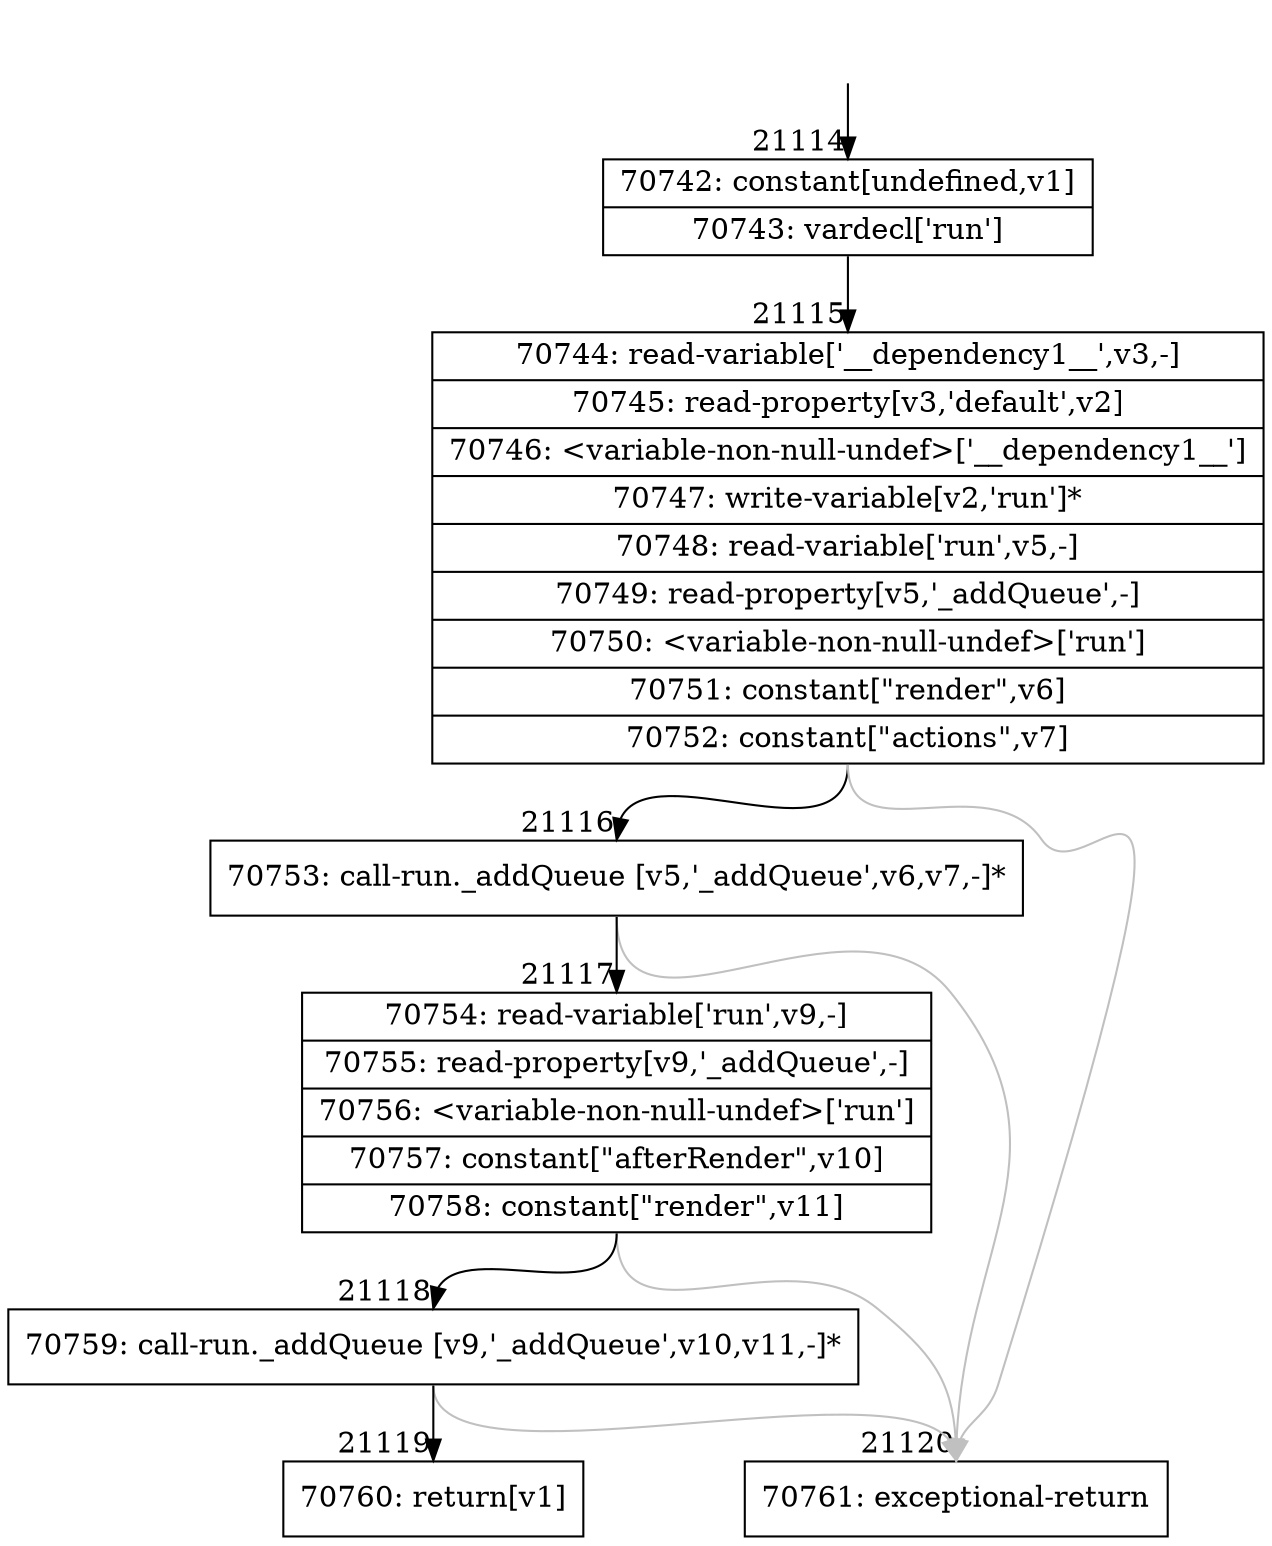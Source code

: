digraph {
rankdir="TD"
BB_entry1844[shape=none,label=""];
BB_entry1844 -> BB21114 [tailport=s, headport=n, headlabel="    21114"]
BB21114 [shape=record label="{70742: constant[undefined,v1]|70743: vardecl['run']}" ] 
BB21114 -> BB21115 [tailport=s, headport=n, headlabel="      21115"]
BB21115 [shape=record label="{70744: read-variable['__dependency1__',v3,-]|70745: read-property[v3,'default',v2]|70746: \<variable-non-null-undef\>['__dependency1__']|70747: write-variable[v2,'run']*|70748: read-variable['run',v5,-]|70749: read-property[v5,'_addQueue',-]|70750: \<variable-non-null-undef\>['run']|70751: constant[\"render\",v6]|70752: constant[\"actions\",v7]}" ] 
BB21115 -> BB21116 [tailport=s, headport=n, headlabel="      21116"]
BB21115 -> BB21120 [tailport=s, headport=n, color=gray, headlabel="      21120"]
BB21116 [shape=record label="{70753: call-run._addQueue [v5,'_addQueue',v6,v7,-]*}" ] 
BB21116 -> BB21117 [tailport=s, headport=n, headlabel="      21117"]
BB21116 -> BB21120 [tailport=s, headport=n, color=gray]
BB21117 [shape=record label="{70754: read-variable['run',v9,-]|70755: read-property[v9,'_addQueue',-]|70756: \<variable-non-null-undef\>['run']|70757: constant[\"afterRender\",v10]|70758: constant[\"render\",v11]}" ] 
BB21117 -> BB21118 [tailport=s, headport=n, headlabel="      21118"]
BB21117 -> BB21120 [tailport=s, headport=n, color=gray]
BB21118 [shape=record label="{70759: call-run._addQueue [v9,'_addQueue',v10,v11,-]*}" ] 
BB21118 -> BB21119 [tailport=s, headport=n, headlabel="      21119"]
BB21118 -> BB21120 [tailport=s, headport=n, color=gray]
BB21119 [shape=record label="{70760: return[v1]}" ] 
BB21120 [shape=record label="{70761: exceptional-return}" ] 
//#$~ 39644
}
